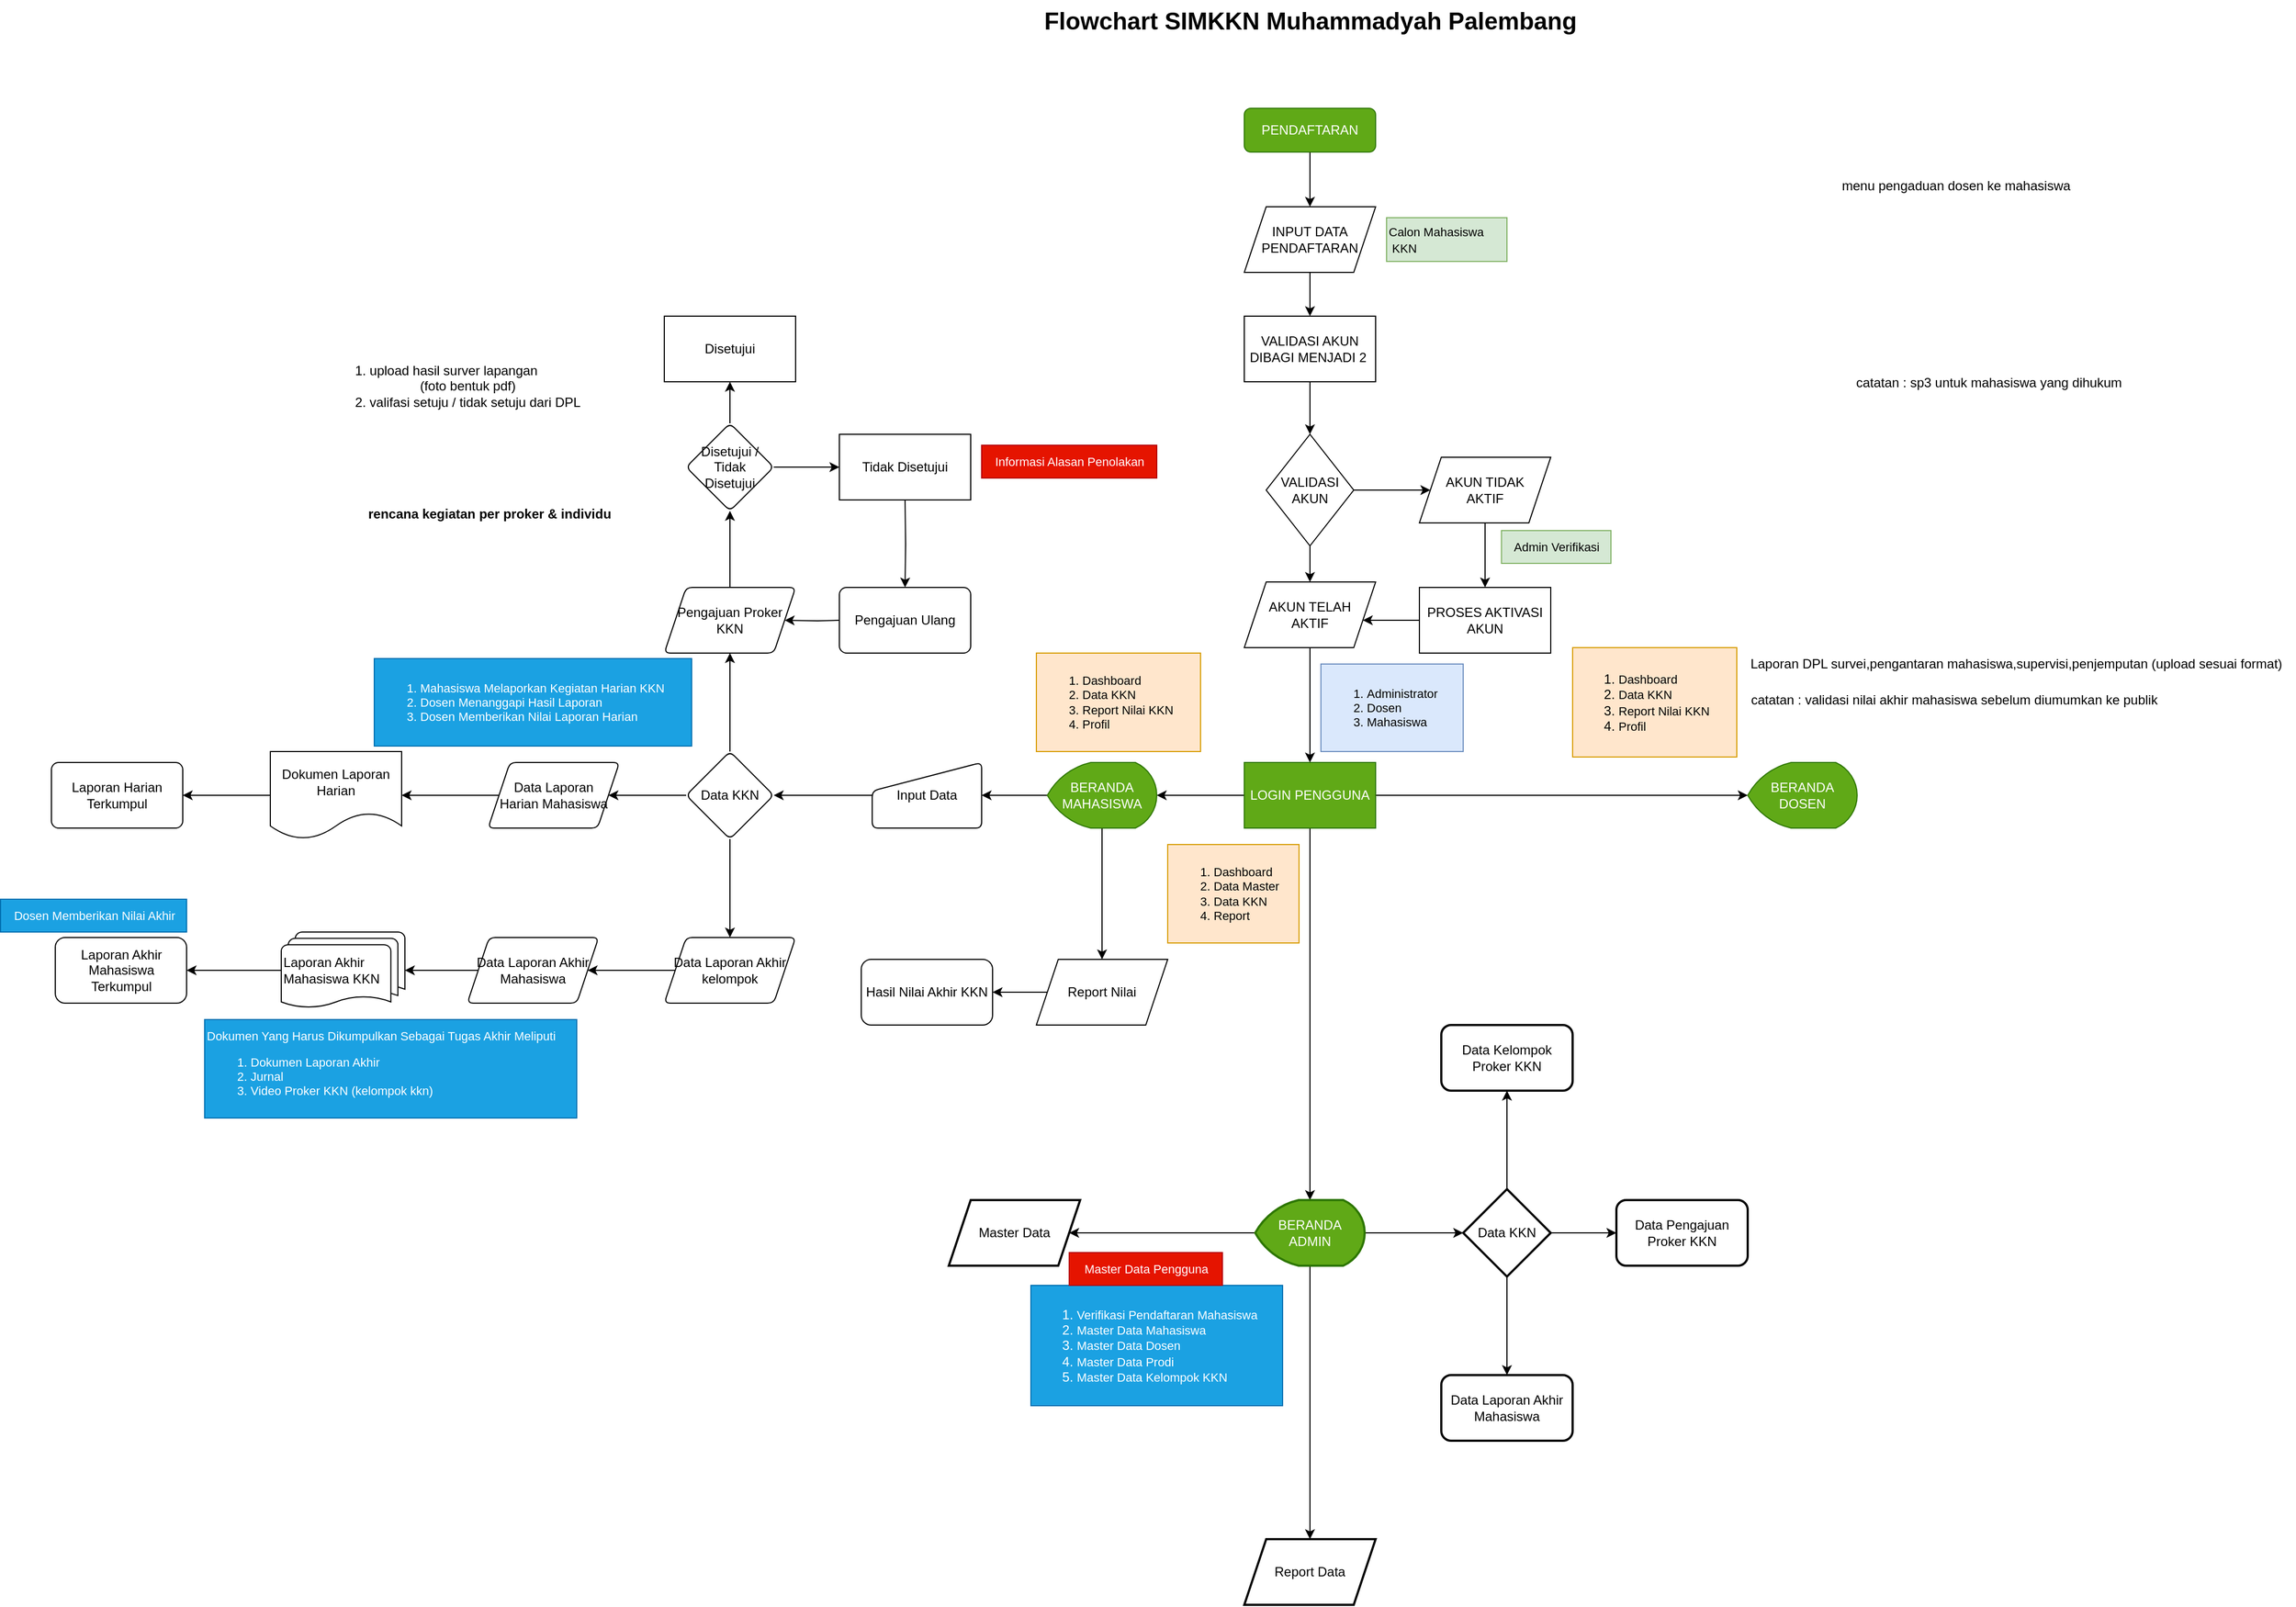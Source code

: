 <mxfile version="21.3.2" type="github" pages="2">
  <diagram id="C5RBs43oDa-KdzZeNtuy" name="Page-1">
    <mxGraphModel dx="1912" dy="763" grid="1" gridSize="10" guides="1" tooltips="1" connect="1" arrows="1" fold="1" page="1" pageScale="1" pageWidth="827" pageHeight="1169" math="0" shadow="0">
      <root>
        <mxCell id="WIyWlLk6GJQsqaUBKTNV-0" />
        <mxCell id="WIyWlLk6GJQsqaUBKTNV-1" parent="WIyWlLk6GJQsqaUBKTNV-0" />
        <mxCell id="0sy5codoZnURSNEUjWPR-13" value="" style="edgeStyle=orthogonalEdgeStyle;rounded=0;orthogonalLoop=1;jettySize=auto;html=1;" parent="WIyWlLk6GJQsqaUBKTNV-1" source="WIyWlLk6GJQsqaUBKTNV-3" target="0sy5codoZnURSNEUjWPR-1" edge="1">
          <mxGeometry relative="1" as="geometry" />
        </mxCell>
        <mxCell id="WIyWlLk6GJQsqaUBKTNV-3" value="PENDAFTARAN" style="rounded=1;whiteSpace=wrap;html=1;fontSize=12;glass=0;strokeWidth=1;shadow=0;fillColor=#60a917;fontColor=#ffffff;strokeColor=#2D7600;" parent="WIyWlLk6GJQsqaUBKTNV-1" vertex="1">
          <mxGeometry x="320" y="122" width="120" height="40" as="geometry" />
        </mxCell>
        <mxCell id="0sy5codoZnURSNEUjWPR-7" value="" style="edgeStyle=orthogonalEdgeStyle;rounded=0;orthogonalLoop=1;jettySize=auto;html=1;" parent="WIyWlLk6GJQsqaUBKTNV-1" source="0sy5codoZnURSNEUjWPR-0" target="0sy5codoZnURSNEUjWPR-6" edge="1">
          <mxGeometry relative="1" as="geometry" />
        </mxCell>
        <mxCell id="0sy5codoZnURSNEUjWPR-0" value="VALIDASI AKUN DIBAGI MENJADI 2&amp;nbsp;" style="rounded=0;whiteSpace=wrap;html=1;" parent="WIyWlLk6GJQsqaUBKTNV-1" vertex="1">
          <mxGeometry x="320" y="312" width="120" height="60" as="geometry" />
        </mxCell>
        <mxCell id="0sy5codoZnURSNEUjWPR-2" value="" style="edgeStyle=orthogonalEdgeStyle;rounded=0;orthogonalLoop=1;jettySize=auto;html=1;" parent="WIyWlLk6GJQsqaUBKTNV-1" source="0sy5codoZnURSNEUjWPR-1" target="0sy5codoZnURSNEUjWPR-0" edge="1">
          <mxGeometry relative="1" as="geometry" />
        </mxCell>
        <mxCell id="0sy5codoZnURSNEUjWPR-1" value="INPUT DATA PENDAFTARAN" style="shape=parallelogram;perimeter=parallelogramPerimeter;whiteSpace=wrap;html=1;fixedSize=1;" parent="WIyWlLk6GJQsqaUBKTNV-1" vertex="1">
          <mxGeometry x="320" y="212" width="120" height="60" as="geometry" />
        </mxCell>
        <mxCell id="0sy5codoZnURSNEUjWPR-3" value="&lt;font style=&quot;font-size: 11px;&quot;&gt;Calon Mahasiswa&lt;br&gt;&amp;nbsp;KKN&lt;/font&gt;" style="text;html=1;align=left;verticalAlign=middle;resizable=0;points=[];autosize=1;strokeColor=#82b366;fillColor=#d5e8d4;" parent="WIyWlLk6GJQsqaUBKTNV-1" vertex="1">
          <mxGeometry x="450" y="222" width="110" height="40" as="geometry" />
        </mxCell>
        <mxCell id="0sy5codoZnURSNEUjWPR-9" value="" style="edgeStyle=orthogonalEdgeStyle;rounded=0;orthogonalLoop=1;jettySize=auto;html=1;" parent="WIyWlLk6GJQsqaUBKTNV-1" source="0sy5codoZnURSNEUjWPR-6" target="0sy5codoZnURSNEUjWPR-8" edge="1">
          <mxGeometry relative="1" as="geometry" />
        </mxCell>
        <mxCell id="0sy5codoZnURSNEUjWPR-11" value="" style="edgeStyle=orthogonalEdgeStyle;rounded=0;orthogonalLoop=1;jettySize=auto;html=1;" parent="WIyWlLk6GJQsqaUBKTNV-1" source="0sy5codoZnURSNEUjWPR-6" target="0sy5codoZnURSNEUjWPR-10" edge="1">
          <mxGeometry relative="1" as="geometry" />
        </mxCell>
        <mxCell id="0sy5codoZnURSNEUjWPR-6" value="VALIDASI AKUN" style="rhombus;whiteSpace=wrap;html=1;rounded=0;" parent="WIyWlLk6GJQsqaUBKTNV-1" vertex="1">
          <mxGeometry x="340" y="420" width="80" height="102" as="geometry" />
        </mxCell>
        <mxCell id="pecYIpiMqTeY3rG28cuH-1" value="" style="edgeStyle=orthogonalEdgeStyle;rounded=0;orthogonalLoop=1;jettySize=auto;html=1;" parent="WIyWlLk6GJQsqaUBKTNV-1" source="0sy5codoZnURSNEUjWPR-8" target="pecYIpiMqTeY3rG28cuH-0" edge="1">
          <mxGeometry relative="1" as="geometry" />
        </mxCell>
        <mxCell id="0sy5codoZnURSNEUjWPR-8" value="AKUN TIDAK &lt;br&gt;AKTIF" style="shape=parallelogram;perimeter=parallelogramPerimeter;whiteSpace=wrap;html=1;fixedSize=1;rounded=0;" parent="WIyWlLk6GJQsqaUBKTNV-1" vertex="1">
          <mxGeometry x="480" y="441" width="120" height="60" as="geometry" />
        </mxCell>
        <mxCell id="pecYIpiMqTeY3rG28cuH-7" value="" style="edgeStyle=orthogonalEdgeStyle;rounded=0;orthogonalLoop=1;jettySize=auto;html=1;" parent="WIyWlLk6GJQsqaUBKTNV-1" source="0sy5codoZnURSNEUjWPR-10" target="pecYIpiMqTeY3rG28cuH-6" edge="1">
          <mxGeometry relative="1" as="geometry" />
        </mxCell>
        <mxCell id="0sy5codoZnURSNEUjWPR-10" value="AKUN TELAH &lt;br&gt;AKTIF" style="shape=parallelogram;perimeter=parallelogramPerimeter;whiteSpace=wrap;html=1;fixedSize=1;rounded=0;" parent="WIyWlLk6GJQsqaUBKTNV-1" vertex="1">
          <mxGeometry x="320" y="555" width="120" height="60" as="geometry" />
        </mxCell>
        <mxCell id="pecYIpiMqTeY3rG28cuH-2" value="" style="edgeStyle=orthogonalEdgeStyle;rounded=0;orthogonalLoop=1;jettySize=auto;html=1;" parent="WIyWlLk6GJQsqaUBKTNV-1" source="pecYIpiMqTeY3rG28cuH-0" target="0sy5codoZnURSNEUjWPR-10" edge="1">
          <mxGeometry relative="1" as="geometry">
            <Array as="points">
              <mxPoint x="450" y="590" />
              <mxPoint x="450" y="590" />
            </Array>
          </mxGeometry>
        </mxCell>
        <mxCell id="pecYIpiMqTeY3rG28cuH-0" value="PROSES AKTIVASI&lt;br&gt;AKUN" style="rounded=0;whiteSpace=wrap;html=1;" parent="WIyWlLk6GJQsqaUBKTNV-1" vertex="1">
          <mxGeometry x="480" y="560" width="120" height="60" as="geometry" />
        </mxCell>
        <mxCell id="pecYIpiMqTeY3rG28cuH-3" value="&lt;font style=&quot;font-size: 11px;&quot;&gt;Admin Verifikasi&lt;/font&gt;" style="text;html=1;align=center;verticalAlign=middle;resizable=0;points=[];autosize=1;strokeColor=#82b366;fillColor=#d5e8d4;" parent="WIyWlLk6GJQsqaUBKTNV-1" vertex="1">
          <mxGeometry x="555" y="508" width="100" height="30" as="geometry" />
        </mxCell>
        <mxCell id="pecYIpiMqTeY3rG28cuH-10" value="" style="edgeStyle=orthogonalEdgeStyle;rounded=0;orthogonalLoop=1;jettySize=auto;html=1;" parent="WIyWlLk6GJQsqaUBKTNV-1" source="pecYIpiMqTeY3rG28cuH-6" target="pecYIpiMqTeY3rG28cuH-9" edge="1">
          <mxGeometry relative="1" as="geometry" />
        </mxCell>
        <mxCell id="pecYIpiMqTeY3rG28cuH-13" value="" style="edgeStyle=orthogonalEdgeStyle;rounded=0;orthogonalLoop=1;jettySize=auto;html=1;" parent="WIyWlLk6GJQsqaUBKTNV-1" source="pecYIpiMqTeY3rG28cuH-6" target="pecYIpiMqTeY3rG28cuH-12" edge="1">
          <mxGeometry relative="1" as="geometry" />
        </mxCell>
        <mxCell id="pecYIpiMqTeY3rG28cuH-15" value="" style="edgeStyle=orthogonalEdgeStyle;rounded=0;orthogonalLoop=1;jettySize=auto;html=1;" parent="WIyWlLk6GJQsqaUBKTNV-1" source="pecYIpiMqTeY3rG28cuH-6" target="pecYIpiMqTeY3rG28cuH-14" edge="1">
          <mxGeometry relative="1" as="geometry" />
        </mxCell>
        <mxCell id="pecYIpiMqTeY3rG28cuH-6" value="LOGIN PENGGUNA" style="rounded=0;whiteSpace=wrap;html=1;fillColor=#60a917;fontColor=#ffffff;strokeColor=#2D7600;" parent="WIyWlLk6GJQsqaUBKTNV-1" vertex="1">
          <mxGeometry x="320" y="720" width="120" height="60" as="geometry" />
        </mxCell>
        <mxCell id="pecYIpiMqTeY3rG28cuH-8" value="&lt;ol style=&quot;font-size: 11px;&quot;&gt;&lt;li&gt;Administrator&lt;/li&gt;&lt;li style=&quot;&quot;&gt;Dosen&lt;/li&gt;&lt;li style=&quot;&quot;&gt;Mahasiswa&lt;/li&gt;&lt;/ol&gt;" style="text;html=1;align=left;verticalAlign=middle;resizable=0;points=[];autosize=1;fillColor=#dae8fc;strokeColor=#6c8ebf;" parent="WIyWlLk6GJQsqaUBKTNV-1" vertex="1">
          <mxGeometry x="390" y="630" width="130" height="80" as="geometry" />
        </mxCell>
        <mxCell id="pecYIpiMqTeY3rG28cuH-21" value="" style="edgeStyle=orthogonalEdgeStyle;rounded=0;orthogonalLoop=1;jettySize=auto;html=1;strokeWidth=1;" parent="WIyWlLk6GJQsqaUBKTNV-1" source="pecYIpiMqTeY3rG28cuH-9" target="pecYIpiMqTeY3rG28cuH-20" edge="1">
          <mxGeometry relative="1" as="geometry" />
        </mxCell>
        <mxCell id="pecYIpiMqTeY3rG28cuH-72" value="" style="edgeStyle=orthogonalEdgeStyle;rounded=0;orthogonalLoop=1;jettySize=auto;html=1;" parent="WIyWlLk6GJQsqaUBKTNV-1" source="pecYIpiMqTeY3rG28cuH-9" target="pecYIpiMqTeY3rG28cuH-71" edge="1">
          <mxGeometry relative="1" as="geometry" />
        </mxCell>
        <mxCell id="pecYIpiMqTeY3rG28cuH-9" value="BERANDA MAHASISWA" style="strokeWidth=1;html=1;shape=mxgraph.flowchart.display;whiteSpace=wrap;fillColor=#60a917;fontColor=#ffffff;strokeColor=#2D7600;" parent="WIyWlLk6GJQsqaUBKTNV-1" vertex="1">
          <mxGeometry x="140" y="720" width="100" height="60" as="geometry" />
        </mxCell>
        <mxCell id="pecYIpiMqTeY3rG28cuH-12" value="BERANDA DOSEN" style="strokeWidth=1;html=1;shape=mxgraph.flowchart.display;whiteSpace=wrap;fillColor=#60a917;fontColor=#ffffff;strokeColor=#2D7600;" parent="WIyWlLk6GJQsqaUBKTNV-1" vertex="1">
          <mxGeometry x="780" y="720" width="100" height="60" as="geometry" />
        </mxCell>
        <mxCell id="4Ws8mBS_8t4IrVpGHi6e-15" value="" style="edgeStyle=orthogonalEdgeStyle;rounded=0;orthogonalLoop=1;jettySize=auto;html=1;" edge="1" parent="WIyWlLk6GJQsqaUBKTNV-1" source="pecYIpiMqTeY3rG28cuH-14" target="4Ws8mBS_8t4IrVpGHi6e-13">
          <mxGeometry relative="1" as="geometry" />
        </mxCell>
        <mxCell id="4Ws8mBS_8t4IrVpGHi6e-19" value="" style="edgeStyle=orthogonalEdgeStyle;rounded=0;orthogonalLoop=1;jettySize=auto;html=1;" edge="1" parent="WIyWlLk6GJQsqaUBKTNV-1" source="pecYIpiMqTeY3rG28cuH-14" target="4Ws8mBS_8t4IrVpGHi6e-18">
          <mxGeometry relative="1" as="geometry" />
        </mxCell>
        <mxCell id="4Ws8mBS_8t4IrVpGHi6e-25" value="" style="edgeStyle=orthogonalEdgeStyle;rounded=0;orthogonalLoop=1;jettySize=auto;html=1;" edge="1" parent="WIyWlLk6GJQsqaUBKTNV-1" source="pecYIpiMqTeY3rG28cuH-14" target="4Ws8mBS_8t4IrVpGHi6e-24">
          <mxGeometry relative="1" as="geometry" />
        </mxCell>
        <mxCell id="pecYIpiMqTeY3rG28cuH-14" value="BERANDA ADMIN" style="strokeWidth=2;html=1;shape=mxgraph.flowchart.display;whiteSpace=wrap;fillColor=#60a917;fontColor=#ffffff;strokeColor=#2D7600;" parent="WIyWlLk6GJQsqaUBKTNV-1" vertex="1">
          <mxGeometry x="330" y="1120" width="100" height="60" as="geometry" />
        </mxCell>
        <mxCell id="pecYIpiMqTeY3rG28cuH-16" value="&lt;ol style=&quot;font-size: 11px;&quot;&gt;&lt;li&gt;&lt;span style=&quot;font-size: 11px;&quot;&gt;Dashboard&lt;/span&gt;&lt;/li&gt;&lt;li&gt;&lt;span style=&quot;font-size: 11px;&quot;&gt;Data KKN&lt;/span&gt;&lt;/li&gt;&lt;li&gt;&lt;span style=&quot;font-size: 11px;&quot;&gt;Report Nilai KKN&lt;/span&gt;&lt;/li&gt;&lt;li&gt;&lt;span style=&quot;font-size: 11px;&quot;&gt;Profil&lt;/span&gt;&lt;/li&gt;&lt;/ol&gt;" style="text;html=1;align=left;verticalAlign=middle;resizable=0;points=[];autosize=1;strokeColor=#d79b00;fillColor=#ffe6cc;strokeWidth=1;" parent="WIyWlLk6GJQsqaUBKTNV-1" vertex="1">
          <mxGeometry x="130" y="620" width="150" height="90" as="geometry" />
        </mxCell>
        <mxCell id="pecYIpiMqTeY3rG28cuH-17" value="&lt;ol&gt;&lt;li&gt;&lt;span style=&quot;font-size: 11px;&quot;&gt;Dashboard&lt;/span&gt;&lt;/li&gt;&lt;li&gt;&lt;span style=&quot;font-size: 11px;&quot;&gt;Data KKN&lt;/span&gt;&lt;/li&gt;&lt;li&gt;&lt;span style=&quot;font-size: 11px;&quot;&gt;Report Nilai KKN&lt;/span&gt;&lt;/li&gt;&lt;li&gt;&lt;span style=&quot;font-size: 11px;&quot;&gt;Profil&lt;/span&gt;&lt;/li&gt;&lt;/ol&gt;" style="text;html=1;align=left;verticalAlign=middle;resizable=0;points=[];autosize=1;strokeColor=#d79b00;fillColor=#ffe6cc;" parent="WIyWlLk6GJQsqaUBKTNV-1" vertex="1">
          <mxGeometry x="620" y="615" width="150" height="100" as="geometry" />
        </mxCell>
        <mxCell id="pecYIpiMqTeY3rG28cuH-18" value="&lt;ol style=&quot;font-size: 11px;&quot;&gt;&lt;li&gt;&lt;span style=&quot;font-size: 11px;&quot;&gt;Dashboard&lt;/span&gt;&lt;/li&gt;&lt;li&gt;&lt;span style=&quot;font-size: 11px;&quot;&gt;Data Master&lt;/span&gt;&lt;/li&gt;&lt;li&gt;&lt;span style=&quot;font-size: 11px;&quot;&gt;Data KKN&lt;/span&gt;&lt;/li&gt;&lt;li&gt;&lt;span style=&quot;font-size: 11px;&quot;&gt;Report&lt;/span&gt;&lt;/li&gt;&lt;/ol&gt;" style="text;html=1;align=left;verticalAlign=middle;resizable=0;points=[];autosize=1;strokeColor=#d79b00;fillColor=#ffe6cc;" parent="WIyWlLk6GJQsqaUBKTNV-1" vertex="1">
          <mxGeometry x="250" y="795" width="120" height="90" as="geometry" />
        </mxCell>
        <mxCell id="pecYIpiMqTeY3rG28cuH-19" value="&lt;b&gt;&lt;font style=&quot;font-size: 22px;&quot;&gt;Flowchart SIMKKN Muhammadyah Palembang&lt;/font&gt;&lt;/b&gt;" style="text;html=1;align=center;verticalAlign=middle;resizable=0;points=[];autosize=1;strokeColor=none;fillColor=none;" parent="WIyWlLk6GJQsqaUBKTNV-1" vertex="1">
          <mxGeometry x="125" y="23" width="510" height="40" as="geometry" />
        </mxCell>
        <mxCell id="pecYIpiMqTeY3rG28cuH-23" value="" style="edgeStyle=orthogonalEdgeStyle;rounded=0;orthogonalLoop=1;jettySize=auto;html=1;strokeWidth=1;" parent="WIyWlLk6GJQsqaUBKTNV-1" source="pecYIpiMqTeY3rG28cuH-20" target="pecYIpiMqTeY3rG28cuH-22" edge="1">
          <mxGeometry relative="1" as="geometry" />
        </mxCell>
        <mxCell id="pecYIpiMqTeY3rG28cuH-20" value="Input Data" style="html=1;strokeWidth=1;shape=manualInput;whiteSpace=wrap;rounded=1;size=26;arcSize=11;" parent="WIyWlLk6GJQsqaUBKTNV-1" vertex="1">
          <mxGeometry x="-20" y="720" width="100" height="60" as="geometry" />
        </mxCell>
        <mxCell id="pecYIpiMqTeY3rG28cuH-25" value="" style="edgeStyle=orthogonalEdgeStyle;rounded=0;orthogonalLoop=1;jettySize=auto;html=1;strokeWidth=1;" parent="WIyWlLk6GJQsqaUBKTNV-1" source="pecYIpiMqTeY3rG28cuH-22" target="pecYIpiMqTeY3rG28cuH-24" edge="1">
          <mxGeometry relative="1" as="geometry" />
        </mxCell>
        <mxCell id="pecYIpiMqTeY3rG28cuH-52" value="" style="edgeStyle=orthogonalEdgeStyle;rounded=0;orthogonalLoop=1;jettySize=auto;html=1;" parent="WIyWlLk6GJQsqaUBKTNV-1" source="pecYIpiMqTeY3rG28cuH-22" target="pecYIpiMqTeY3rG28cuH-51" edge="1">
          <mxGeometry relative="1" as="geometry" />
        </mxCell>
        <mxCell id="pecYIpiMqTeY3rG28cuH-59" value="" style="edgeStyle=orthogonalEdgeStyle;rounded=0;orthogonalLoop=1;jettySize=auto;html=1;" parent="WIyWlLk6GJQsqaUBKTNV-1" source="pecYIpiMqTeY3rG28cuH-22" target="pecYIpiMqTeY3rG28cuH-58" edge="1">
          <mxGeometry relative="1" as="geometry" />
        </mxCell>
        <mxCell id="pecYIpiMqTeY3rG28cuH-22" value="Data KKN" style="rhombus;whiteSpace=wrap;html=1;strokeWidth=1;rounded=1;arcSize=11;" parent="WIyWlLk6GJQsqaUBKTNV-1" vertex="1">
          <mxGeometry x="-190" y="710" width="80" height="80" as="geometry" />
        </mxCell>
        <mxCell id="pecYIpiMqTeY3rG28cuH-28" value="" style="edgeStyle=orthogonalEdgeStyle;rounded=0;orthogonalLoop=1;jettySize=auto;html=1;strokeWidth=1;" parent="WIyWlLk6GJQsqaUBKTNV-1" source="pecYIpiMqTeY3rG28cuH-24" target="pecYIpiMqTeY3rG28cuH-27" edge="1">
          <mxGeometry relative="1" as="geometry" />
        </mxCell>
        <mxCell id="pecYIpiMqTeY3rG28cuH-24" value="Pengajuan Proker KKN" style="shape=parallelogram;perimeter=parallelogramPerimeter;whiteSpace=wrap;html=1;fixedSize=1;strokeWidth=1;rounded=1;arcSize=11;" parent="WIyWlLk6GJQsqaUBKTNV-1" vertex="1">
          <mxGeometry x="-210" y="560" width="120" height="60" as="geometry" />
        </mxCell>
        <mxCell id="pecYIpiMqTeY3rG28cuH-41" value="" style="edgeStyle=orthogonalEdgeStyle;rounded=0;orthogonalLoop=1;jettySize=auto;html=1;" parent="WIyWlLk6GJQsqaUBKTNV-1" source="pecYIpiMqTeY3rG28cuH-27" target="pecYIpiMqTeY3rG28cuH-40" edge="1">
          <mxGeometry relative="1" as="geometry" />
        </mxCell>
        <mxCell id="pecYIpiMqTeY3rG28cuH-43" value="" style="edgeStyle=orthogonalEdgeStyle;rounded=0;orthogonalLoop=1;jettySize=auto;html=1;" parent="WIyWlLk6GJQsqaUBKTNV-1" source="pecYIpiMqTeY3rG28cuH-27" target="pecYIpiMqTeY3rG28cuH-42" edge="1">
          <mxGeometry relative="1" as="geometry" />
        </mxCell>
        <mxCell id="pecYIpiMqTeY3rG28cuH-27" value="Disetujui / Tidak Disetujui" style="rhombus;whiteSpace=wrap;html=1;strokeWidth=1;rounded=1;arcSize=11;" parent="WIyWlLk6GJQsqaUBKTNV-1" vertex="1">
          <mxGeometry x="-190" y="410" width="80" height="80" as="geometry" />
        </mxCell>
        <mxCell id="pecYIpiMqTeY3rG28cuH-35" value="" style="edgeStyle=orthogonalEdgeStyle;rounded=0;orthogonalLoop=1;jettySize=auto;html=1;strokeWidth=1;" parent="WIyWlLk6GJQsqaUBKTNV-1" target="pecYIpiMqTeY3rG28cuH-24" edge="1">
          <mxGeometry relative="1" as="geometry">
            <mxPoint x="-50" y="590" as="sourcePoint" />
          </mxGeometry>
        </mxCell>
        <mxCell id="pecYIpiMqTeY3rG28cuH-39" value="" style="edgeStyle=orthogonalEdgeStyle;rounded=0;orthogonalLoop=1;jettySize=auto;html=1;" parent="WIyWlLk6GJQsqaUBKTNV-1" target="pecYIpiMqTeY3rG28cuH-38" edge="1">
          <mxGeometry relative="1" as="geometry">
            <mxPoint x="10" y="480" as="sourcePoint" />
          </mxGeometry>
        </mxCell>
        <mxCell id="pecYIpiMqTeY3rG28cuH-38" value="Pengajuan Ulang" style="whiteSpace=wrap;html=1;rounded=1;strokeWidth=1;arcSize=11;" parent="WIyWlLk6GJQsqaUBKTNV-1" vertex="1">
          <mxGeometry x="-50" y="560" width="120" height="60" as="geometry" />
        </mxCell>
        <mxCell id="pecYIpiMqTeY3rG28cuH-40" value="Tidak Disetujui" style="rounded=0;whiteSpace=wrap;html=1;" parent="WIyWlLk6GJQsqaUBKTNV-1" vertex="1">
          <mxGeometry x="-50" y="420" width="120" height="60" as="geometry" />
        </mxCell>
        <mxCell id="pecYIpiMqTeY3rG28cuH-42" value="Disetujui" style="rounded=0;whiteSpace=wrap;html=1;" parent="WIyWlLk6GJQsqaUBKTNV-1" vertex="1">
          <mxGeometry x="-210" y="312" width="120" height="60" as="geometry" />
        </mxCell>
        <mxCell id="pecYIpiMqTeY3rG28cuH-45" value="&lt;font style=&quot;font-size: 11px;&quot;&gt;Informasi Alasan Penolakan&lt;/font&gt;" style="text;html=1;align=center;verticalAlign=middle;resizable=0;points=[];autosize=1;strokeColor=#B20000;fillColor=#e51400;fontColor=#ffffff;" parent="WIyWlLk6GJQsqaUBKTNV-1" vertex="1">
          <mxGeometry x="80" y="430" width="160" height="30" as="geometry" />
        </mxCell>
        <mxCell id="pecYIpiMqTeY3rG28cuH-55" value="" style="edgeStyle=orthogonalEdgeStyle;rounded=0;orthogonalLoop=1;jettySize=auto;html=1;" parent="WIyWlLk6GJQsqaUBKTNV-1" source="pecYIpiMqTeY3rG28cuH-51" target="pecYIpiMqTeY3rG28cuH-54" edge="1">
          <mxGeometry relative="1" as="geometry" />
        </mxCell>
        <mxCell id="pecYIpiMqTeY3rG28cuH-51" value="Data Laporan &lt;br&gt;Harian Mahasiswa" style="shape=parallelogram;perimeter=parallelogramPerimeter;whiteSpace=wrap;html=1;fixedSize=1;strokeWidth=1;rounded=1;arcSize=11;" parent="WIyWlLk6GJQsqaUBKTNV-1" vertex="1">
          <mxGeometry x="-371" y="720" width="120" height="60" as="geometry" />
        </mxCell>
        <mxCell id="pecYIpiMqTeY3rG28cuH-53" value="&lt;ol style=&quot;font-size: 11px;&quot;&gt;&lt;li&gt;Mahasiswa Melaporkan Kegiatan Harian KKN&lt;/li&gt;&lt;li&gt;Dosen Menanggapi Hasil Laporan&lt;/li&gt;&lt;li style=&quot;&quot;&gt;Dosen Memberikan Nilai Laporan Harian&lt;/li&gt;&lt;/ol&gt;" style="text;html=1;align=left;verticalAlign=middle;resizable=0;points=[];autosize=1;strokeColor=#006EAF;fillColor=#1ba1e2;fontColor=#ffffff;" parent="WIyWlLk6GJQsqaUBKTNV-1" vertex="1">
          <mxGeometry x="-475" y="625" width="290" height="80" as="geometry" />
        </mxCell>
        <mxCell id="pecYIpiMqTeY3rG28cuH-57" value="" style="edgeStyle=orthogonalEdgeStyle;rounded=0;orthogonalLoop=1;jettySize=auto;html=1;" parent="WIyWlLk6GJQsqaUBKTNV-1" source="pecYIpiMqTeY3rG28cuH-54" target="pecYIpiMqTeY3rG28cuH-56" edge="1">
          <mxGeometry relative="1" as="geometry" />
        </mxCell>
        <mxCell id="pecYIpiMqTeY3rG28cuH-54" value="Dokumen Laporan Harian" style="shape=document;whiteSpace=wrap;html=1;boundedLbl=1;strokeWidth=1;rounded=1;arcSize=11;" parent="WIyWlLk6GJQsqaUBKTNV-1" vertex="1">
          <mxGeometry x="-570" y="710" width="120" height="80" as="geometry" />
        </mxCell>
        <mxCell id="pecYIpiMqTeY3rG28cuH-56" value="Laporan Harian Terkumpul" style="whiteSpace=wrap;html=1;strokeWidth=1;rounded=1;arcSize=11;" parent="WIyWlLk6GJQsqaUBKTNV-1" vertex="1">
          <mxGeometry x="-770" y="720" width="120" height="60" as="geometry" />
        </mxCell>
        <mxCell id="pecYIpiMqTeY3rG28cuH-64" value="" style="edgeStyle=orthogonalEdgeStyle;rounded=0;orthogonalLoop=1;jettySize=auto;html=1;" parent="WIyWlLk6GJQsqaUBKTNV-1" source="pecYIpiMqTeY3rG28cuH-58" target="pecYIpiMqTeY3rG28cuH-63" edge="1">
          <mxGeometry relative="1" as="geometry" />
        </mxCell>
        <mxCell id="pecYIpiMqTeY3rG28cuH-58" value="Data Laporan Akhir kelompok" style="shape=parallelogram;perimeter=parallelogramPerimeter;whiteSpace=wrap;html=1;fixedSize=1;strokeWidth=1;rounded=1;arcSize=11;" parent="WIyWlLk6GJQsqaUBKTNV-1" vertex="1">
          <mxGeometry x="-210" y="880" width="120" height="60" as="geometry" />
        </mxCell>
        <mxCell id="pecYIpiMqTeY3rG28cuH-69" value="" style="edgeStyle=orthogonalEdgeStyle;rounded=0;orthogonalLoop=1;jettySize=auto;html=1;" parent="WIyWlLk6GJQsqaUBKTNV-1" source="pecYIpiMqTeY3rG28cuH-60" target="pecYIpiMqTeY3rG28cuH-68" edge="1">
          <mxGeometry relative="1" as="geometry" />
        </mxCell>
        <mxCell id="pecYIpiMqTeY3rG28cuH-60" value="Laporan Akhir Mahasiswa KKN" style="strokeWidth=1;html=1;shape=mxgraph.flowchart.multi-document;whiteSpace=wrap;align=left;" parent="WIyWlLk6GJQsqaUBKTNV-1" vertex="1">
          <mxGeometry x="-560" y="875" width="113" height="70" as="geometry" />
        </mxCell>
        <mxCell id="pecYIpiMqTeY3rG28cuH-65" value="" style="edgeStyle=orthogonalEdgeStyle;rounded=0;orthogonalLoop=1;jettySize=auto;html=1;" parent="WIyWlLk6GJQsqaUBKTNV-1" source="pecYIpiMqTeY3rG28cuH-63" target="pecYIpiMqTeY3rG28cuH-60" edge="1">
          <mxGeometry relative="1" as="geometry" />
        </mxCell>
        <mxCell id="pecYIpiMqTeY3rG28cuH-63" value="Data Laporan Akhir Mahasiswa" style="shape=parallelogram;perimeter=parallelogramPerimeter;whiteSpace=wrap;html=1;fixedSize=1;strokeWidth=1;rounded=1;arcSize=11;" parent="WIyWlLk6GJQsqaUBKTNV-1" vertex="1">
          <mxGeometry x="-390" y="880" width="120" height="60" as="geometry" />
        </mxCell>
        <mxCell id="pecYIpiMqTeY3rG28cuH-68" value="&lt;div style=&quot;&quot;&gt;&lt;span style=&quot;background-color: initial;&quot;&gt;Laporan Akhir Mahasiswa Terkumpul&lt;/span&gt;&lt;/div&gt;" style="rounded=1;whiteSpace=wrap;html=1;align=center;strokeWidth=1;" parent="WIyWlLk6GJQsqaUBKTNV-1" vertex="1">
          <mxGeometry x="-766.5" y="880" width="120" height="60" as="geometry" />
        </mxCell>
        <mxCell id="pecYIpiMqTeY3rG28cuH-70" value="&lt;span style=&quot;background-color: initial; font-size: 11px;&quot;&gt;Dokumen Yang Harus Dikumpulkan Sebagai Tugas Akhir Meliputi&lt;br&gt;&lt;ol&gt;&lt;li&gt;&lt;span style=&quot;background-color: initial;&quot;&gt;Dokumen Laporan Akhir&amp;nbsp;&lt;/span&gt;&lt;/li&gt;&lt;li&gt;&lt;span style=&quot;background-color: initial;&quot;&gt;Jurnal&lt;/span&gt;&lt;/li&gt;&lt;li&gt;&lt;span style=&quot;background-color: initial;&quot;&gt;Video Proker KKN (kelompok kkn)&lt;/span&gt;&lt;/li&gt;&lt;/ol&gt;&lt;/span&gt;" style="text;html=1;align=left;verticalAlign=middle;resizable=0;points=[];autosize=1;fillColor=#1ba1e2;fontColor=#ffffff;strokeColor=#006EAF;" parent="WIyWlLk6GJQsqaUBKTNV-1" vertex="1">
          <mxGeometry x="-630" y="955" width="340" height="90" as="geometry" />
        </mxCell>
        <mxCell id="pecYIpiMqTeY3rG28cuH-74" value="" style="edgeStyle=orthogonalEdgeStyle;rounded=0;orthogonalLoop=1;jettySize=auto;html=1;" parent="WIyWlLk6GJQsqaUBKTNV-1" source="pecYIpiMqTeY3rG28cuH-71" target="pecYIpiMqTeY3rG28cuH-73" edge="1">
          <mxGeometry relative="1" as="geometry" />
        </mxCell>
        <mxCell id="pecYIpiMqTeY3rG28cuH-71" value="Report Nilai" style="shape=parallelogram;perimeter=parallelogramPerimeter;whiteSpace=wrap;html=1;fixedSize=1;strokeWidth=1;" parent="WIyWlLk6GJQsqaUBKTNV-1" vertex="1">
          <mxGeometry x="130" y="900" width="120" height="60" as="geometry" />
        </mxCell>
        <mxCell id="pecYIpiMqTeY3rG28cuH-73" value="Hasil Nilai Akhir KKN" style="rounded=1;whiteSpace=wrap;html=1;strokeWidth=1;" parent="WIyWlLk6GJQsqaUBKTNV-1" vertex="1">
          <mxGeometry x="-30" y="900" width="120" height="60" as="geometry" />
        </mxCell>
        <mxCell id="pecYIpiMqTeY3rG28cuH-76" value="&lt;font style=&quot;font-size: 11px;&quot;&gt;Dosen Memberikan Nilai Akhir&lt;/font&gt;" style="text;html=1;align=center;verticalAlign=middle;resizable=0;points=[];autosize=1;strokeColor=#006EAF;fillColor=#1ba1e2;fontColor=#ffffff;" parent="WIyWlLk6GJQsqaUBKTNV-1" vertex="1">
          <mxGeometry x="-816.5" y="845" width="170" height="30" as="geometry" />
        </mxCell>
        <mxCell id="4Ws8mBS_8t4IrVpGHi6e-13" value="Master Data" style="shape=parallelogram;perimeter=parallelogramPerimeter;whiteSpace=wrap;html=1;fixedSize=1;strokeWidth=2;" vertex="1" parent="WIyWlLk6GJQsqaUBKTNV-1">
          <mxGeometry x="50" y="1120" width="120" height="60" as="geometry" />
        </mxCell>
        <mxCell id="4Ws8mBS_8t4IrVpGHi6e-18" value="Report Data" style="shape=parallelogram;perimeter=parallelogramPerimeter;whiteSpace=wrap;html=1;fixedSize=1;strokeWidth=2;" vertex="1" parent="WIyWlLk6GJQsqaUBKTNV-1">
          <mxGeometry x="320" y="1430" width="120" height="60" as="geometry" />
        </mxCell>
        <mxCell id="4Ws8mBS_8t4IrVpGHi6e-20" value="&lt;ol&gt;&lt;li&gt;&lt;span style=&quot;font-size: 11px;&quot;&gt;Verifikasi Pendaftaran Mahasiswa&lt;/span&gt;&lt;/li&gt;&lt;li&gt;&lt;span style=&quot;font-size: 11px;&quot;&gt;Master Data Mahasiswa&lt;/span&gt;&lt;/li&gt;&lt;li&gt;&lt;span style=&quot;font-size: 11px;&quot;&gt;Master Data Dosen&lt;/span&gt;&lt;/li&gt;&lt;li&gt;&lt;span style=&quot;font-size: 11px;&quot;&gt;Master Data Prodi&lt;/span&gt;&lt;/li&gt;&lt;li&gt;&lt;span style=&quot;font-size: 11px;&quot;&gt;Master Data Kelompok KKN&lt;/span&gt;&lt;/li&gt;&lt;/ol&gt;" style="text;html=1;align=left;verticalAlign=middle;resizable=0;points=[];autosize=1;strokeColor=#006EAF;fillColor=#1ba1e2;fontColor=#ffffff;" vertex="1" parent="WIyWlLk6GJQsqaUBKTNV-1">
          <mxGeometry x="125" y="1198" width="230" height="110" as="geometry" />
        </mxCell>
        <mxCell id="4Ws8mBS_8t4IrVpGHi6e-21" value="&lt;font style=&quot;font-size: 11px;&quot;&gt;Master Data Pengguna&lt;/font&gt;" style="text;html=1;align=center;verticalAlign=middle;resizable=0;points=[];autosize=1;strokeColor=#B20000;fillColor=#e51400;fontColor=#ffffff;" vertex="1" parent="WIyWlLk6GJQsqaUBKTNV-1">
          <mxGeometry x="160" y="1168" width="140" height="30" as="geometry" />
        </mxCell>
        <mxCell id="4Ws8mBS_8t4IrVpGHi6e-29" value="" style="edgeStyle=orthogonalEdgeStyle;rounded=0;orthogonalLoop=1;jettySize=auto;html=1;" edge="1" parent="WIyWlLk6GJQsqaUBKTNV-1" source="4Ws8mBS_8t4IrVpGHi6e-24" target="4Ws8mBS_8t4IrVpGHi6e-28">
          <mxGeometry relative="1" as="geometry" />
        </mxCell>
        <mxCell id="4Ws8mBS_8t4IrVpGHi6e-31" value="" style="edgeStyle=orthogonalEdgeStyle;rounded=0;orthogonalLoop=1;jettySize=auto;html=1;" edge="1" parent="WIyWlLk6GJQsqaUBKTNV-1" source="4Ws8mBS_8t4IrVpGHi6e-24" target="4Ws8mBS_8t4IrVpGHi6e-30">
          <mxGeometry relative="1" as="geometry" />
        </mxCell>
        <mxCell id="4Ws8mBS_8t4IrVpGHi6e-33" value="" style="edgeStyle=orthogonalEdgeStyle;rounded=0;orthogonalLoop=1;jettySize=auto;html=1;" edge="1" parent="WIyWlLk6GJQsqaUBKTNV-1" source="4Ws8mBS_8t4IrVpGHi6e-24" target="4Ws8mBS_8t4IrVpGHi6e-32">
          <mxGeometry relative="1" as="geometry" />
        </mxCell>
        <mxCell id="4Ws8mBS_8t4IrVpGHi6e-24" value="Data KKN" style="rhombus;whiteSpace=wrap;html=1;strokeWidth=2;" vertex="1" parent="WIyWlLk6GJQsqaUBKTNV-1">
          <mxGeometry x="520" y="1110" width="80" height="80" as="geometry" />
        </mxCell>
        <mxCell id="4Ws8mBS_8t4IrVpGHi6e-28" value="Data Laporan Akhir Mahasiswa" style="rounded=1;whiteSpace=wrap;html=1;strokeWidth=2;" vertex="1" parent="WIyWlLk6GJQsqaUBKTNV-1">
          <mxGeometry x="500" y="1280" width="120" height="60" as="geometry" />
        </mxCell>
        <mxCell id="4Ws8mBS_8t4IrVpGHi6e-30" value="Data Pengajuan Proker KKN" style="rounded=1;whiteSpace=wrap;html=1;strokeWidth=2;" vertex="1" parent="WIyWlLk6GJQsqaUBKTNV-1">
          <mxGeometry x="660" y="1120" width="120" height="60" as="geometry" />
        </mxCell>
        <mxCell id="4Ws8mBS_8t4IrVpGHi6e-32" value="Data Kelompok Proker KKN" style="rounded=1;whiteSpace=wrap;html=1;strokeWidth=2;" vertex="1" parent="WIyWlLk6GJQsqaUBKTNV-1">
          <mxGeometry x="500" y="960" width="120" height="60" as="geometry" />
        </mxCell>
        <mxCell id="4Ws8mBS_8t4IrVpGHi6e-34" value="&lt;div style=&quot;text-align: left;&quot;&gt;&lt;span style=&quot;background-color: initial;&quot;&gt;1. upload hasil surver lapangan&lt;/span&gt;&lt;/div&gt;(foto bentuk pdf)&lt;br&gt;&lt;div style=&quot;text-align: left;&quot;&gt;&lt;span style=&quot;background-color: initial;&quot;&gt;2. valifasi setuju / tidak setuju dari DPL&lt;/span&gt;&lt;/div&gt;&lt;div style=&quot;text-align: left;&quot;&gt;&lt;br&gt;&lt;/div&gt;" style="text;html=1;align=center;verticalAlign=middle;resizable=0;points=[];autosize=1;strokeColor=none;fillColor=none;" vertex="1" parent="WIyWlLk6GJQsqaUBKTNV-1">
          <mxGeometry x="-505" y="348" width="230" height="70" as="geometry" />
        </mxCell>
        <mxCell id="4Ws8mBS_8t4IrVpGHi6e-35" value="&lt;b&gt;rencana kegiatan per proker &amp;amp; individu&lt;/b&gt;" style="text;html=1;align=center;verticalAlign=middle;resizable=0;points=[];autosize=1;strokeColor=none;fillColor=none;" vertex="1" parent="WIyWlLk6GJQsqaUBKTNV-1">
          <mxGeometry x="-495" y="478" width="250" height="30" as="geometry" />
        </mxCell>
        <mxCell id="4Ws8mBS_8t4IrVpGHi6e-36" value="Laporan DPL survei,pengantaran mahasiswa,supervisi,penjemputan (upload sesuai format)" style="text;html=1;align=center;verticalAlign=middle;resizable=0;points=[];autosize=1;strokeColor=none;fillColor=none;" vertex="1" parent="WIyWlLk6GJQsqaUBKTNV-1">
          <mxGeometry x="770" y="615" width="510" height="30" as="geometry" />
        </mxCell>
        <mxCell id="4Ws8mBS_8t4IrVpGHi6e-37" value="catatan : validasi nilai akhir mahasiswa sebelum diumumkan ke publik&amp;nbsp;" style="text;html=1;align=center;verticalAlign=middle;resizable=0;points=[];autosize=1;strokeColor=none;fillColor=none;" vertex="1" parent="WIyWlLk6GJQsqaUBKTNV-1">
          <mxGeometry x="770" y="648" width="400" height="30" as="geometry" />
        </mxCell>
        <mxCell id="4Ws8mBS_8t4IrVpGHi6e-38" value="catatan : sp3 untuk mahasiswa yang dihukum" style="text;html=1;align=center;verticalAlign=middle;resizable=0;points=[];autosize=1;strokeColor=none;fillColor=none;" vertex="1" parent="WIyWlLk6GJQsqaUBKTNV-1">
          <mxGeometry x="865" y="358" width="270" height="30" as="geometry" />
        </mxCell>
        <mxCell id="4Ws8mBS_8t4IrVpGHi6e-39" value="menu pengaduan dosen ke mahasiswa" style="text;html=1;align=center;verticalAlign=middle;resizable=0;points=[];autosize=1;strokeColor=none;fillColor=none;" vertex="1" parent="WIyWlLk6GJQsqaUBKTNV-1">
          <mxGeometry x="855" y="178" width="230" height="30" as="geometry" />
        </mxCell>
      </root>
    </mxGraphModel>
  </diagram>
  <diagram id="36PhB0FVM9uLcCwctSJp" name="Page-2">
    <mxGraphModel dx="1194" dy="782" grid="1" gridSize="10" guides="1" tooltips="1" connect="1" arrows="1" fold="1" page="1" pageScale="1" pageWidth="850" pageHeight="1100" math="0" shadow="0">
      <root>
        <mxCell id="0" />
        <mxCell id="1" parent="0" />
      </root>
    </mxGraphModel>
  </diagram>
</mxfile>
